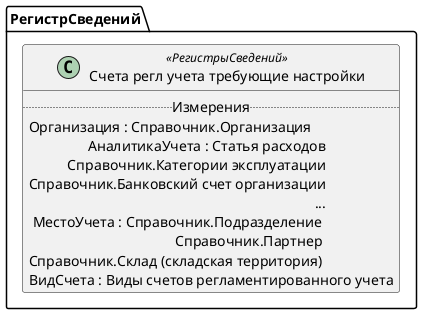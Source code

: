 ﻿@startuml СчетаРеглУчетаТребующиеНастройки
'!include templates.wsd
'..\include templates.wsd
class РегистрСведений.СчетаРеглУчетаТребующиеНастройки as "Счета регл учета требующие настройки" <<РегистрыСведений>>
{
..Измерения..
Организация : Справочник.Организация
АналитикаУчета : Статья расходов\rСправочник.Категории эксплуатации\rСправочник.Банковский счет организации\r...
МестоУчета : Справочник.Подразделение\rСправочник.Партнер\rСправочник.Склад (складская территория)
ВидСчета : Виды счетов регламентированного учета
}
@enduml
